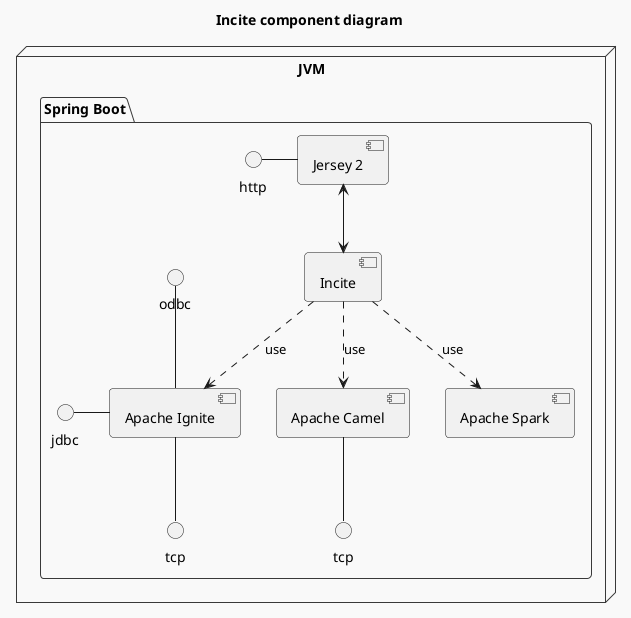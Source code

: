 @startuml
'https://plantuml.com/component-diagram

!theme mars

title "Incite component diagram"

node "JVM" {
    package "Spring Boot" {
        component "Apache Camel" as camel
        component "Apache Ignite" as ignite
        component "Apache Spark" as spark
        component "Incite" as incite
        component "Jersey 2" as jersey2

        interface "tcp" as tcp0
        interface "tcp" as tcp1

       http - jersey2
       jersey2 <--> incite
       incite ..> camel : use
       incite ..> ignite : use
       incite ..> spark : use

       jdbc -right- ignite
       odbc -down- ignite
       tcp0 -up- ignite
       tcp1 -up- camel
    }
}

@enduml